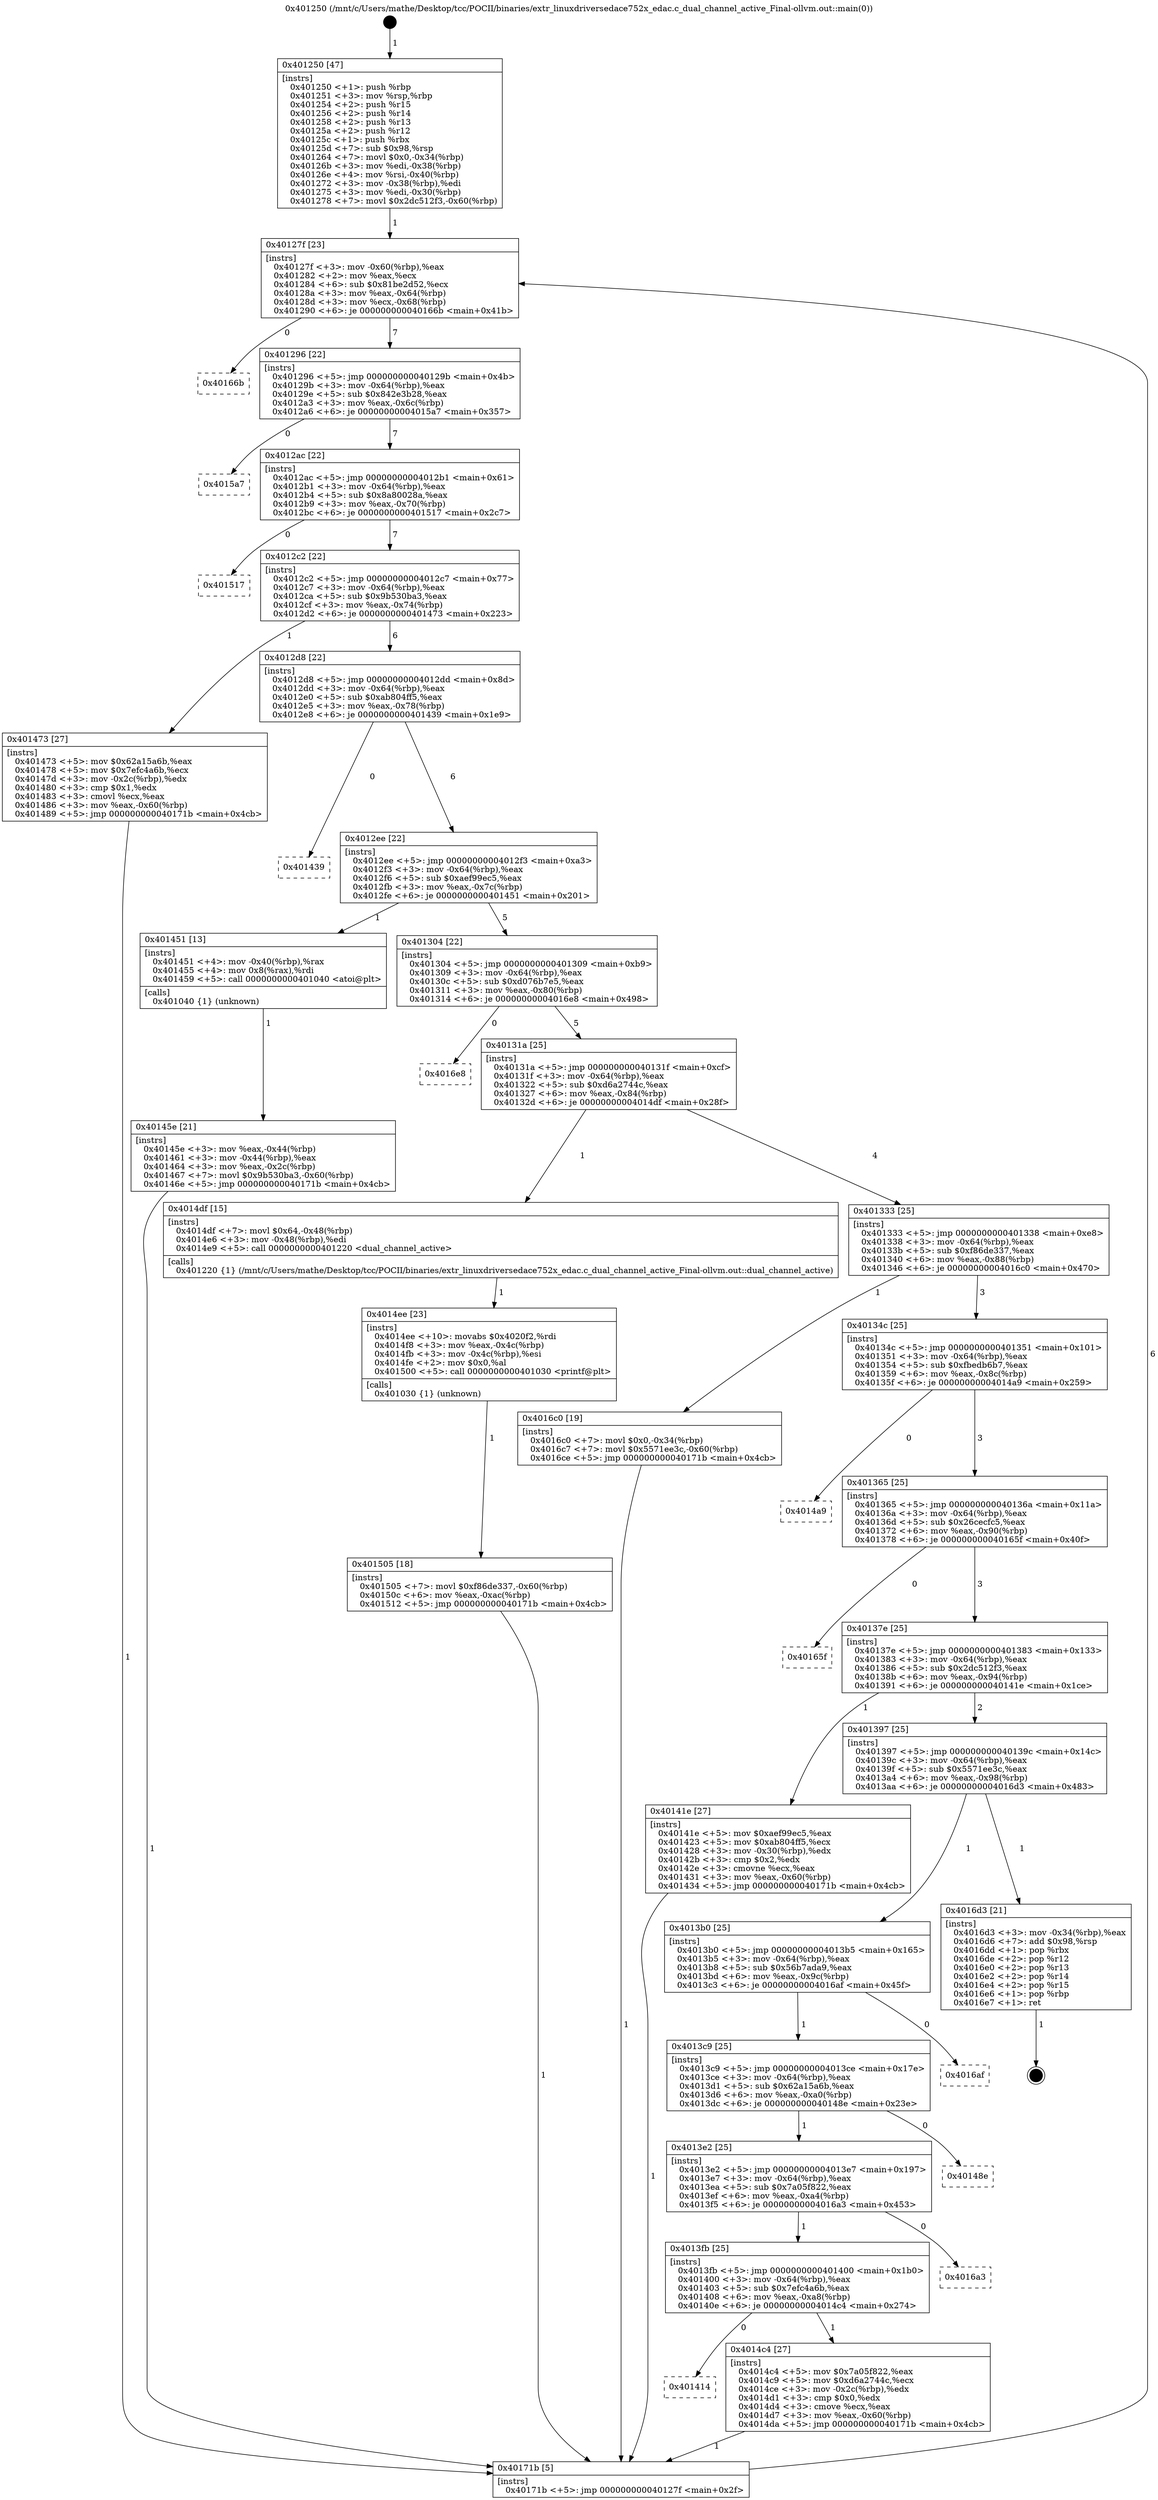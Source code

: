 digraph "0x401250" {
  label = "0x401250 (/mnt/c/Users/mathe/Desktop/tcc/POCII/binaries/extr_linuxdriversedace752x_edac.c_dual_channel_active_Final-ollvm.out::main(0))"
  labelloc = "t"
  node[shape=record]

  Entry [label="",width=0.3,height=0.3,shape=circle,fillcolor=black,style=filled]
  "0x40127f" [label="{
     0x40127f [23]\l
     | [instrs]\l
     &nbsp;&nbsp;0x40127f \<+3\>: mov -0x60(%rbp),%eax\l
     &nbsp;&nbsp;0x401282 \<+2\>: mov %eax,%ecx\l
     &nbsp;&nbsp;0x401284 \<+6\>: sub $0x81be2d52,%ecx\l
     &nbsp;&nbsp;0x40128a \<+3\>: mov %eax,-0x64(%rbp)\l
     &nbsp;&nbsp;0x40128d \<+3\>: mov %ecx,-0x68(%rbp)\l
     &nbsp;&nbsp;0x401290 \<+6\>: je 000000000040166b \<main+0x41b\>\l
  }"]
  "0x40166b" [label="{
     0x40166b\l
  }", style=dashed]
  "0x401296" [label="{
     0x401296 [22]\l
     | [instrs]\l
     &nbsp;&nbsp;0x401296 \<+5\>: jmp 000000000040129b \<main+0x4b\>\l
     &nbsp;&nbsp;0x40129b \<+3\>: mov -0x64(%rbp),%eax\l
     &nbsp;&nbsp;0x40129e \<+5\>: sub $0x842e3b28,%eax\l
     &nbsp;&nbsp;0x4012a3 \<+3\>: mov %eax,-0x6c(%rbp)\l
     &nbsp;&nbsp;0x4012a6 \<+6\>: je 00000000004015a7 \<main+0x357\>\l
  }"]
  Exit [label="",width=0.3,height=0.3,shape=circle,fillcolor=black,style=filled,peripheries=2]
  "0x4015a7" [label="{
     0x4015a7\l
  }", style=dashed]
  "0x4012ac" [label="{
     0x4012ac [22]\l
     | [instrs]\l
     &nbsp;&nbsp;0x4012ac \<+5\>: jmp 00000000004012b1 \<main+0x61\>\l
     &nbsp;&nbsp;0x4012b1 \<+3\>: mov -0x64(%rbp),%eax\l
     &nbsp;&nbsp;0x4012b4 \<+5\>: sub $0x8a80028a,%eax\l
     &nbsp;&nbsp;0x4012b9 \<+3\>: mov %eax,-0x70(%rbp)\l
     &nbsp;&nbsp;0x4012bc \<+6\>: je 0000000000401517 \<main+0x2c7\>\l
  }"]
  "0x401505" [label="{
     0x401505 [18]\l
     | [instrs]\l
     &nbsp;&nbsp;0x401505 \<+7\>: movl $0xf86de337,-0x60(%rbp)\l
     &nbsp;&nbsp;0x40150c \<+6\>: mov %eax,-0xac(%rbp)\l
     &nbsp;&nbsp;0x401512 \<+5\>: jmp 000000000040171b \<main+0x4cb\>\l
  }"]
  "0x401517" [label="{
     0x401517\l
  }", style=dashed]
  "0x4012c2" [label="{
     0x4012c2 [22]\l
     | [instrs]\l
     &nbsp;&nbsp;0x4012c2 \<+5\>: jmp 00000000004012c7 \<main+0x77\>\l
     &nbsp;&nbsp;0x4012c7 \<+3\>: mov -0x64(%rbp),%eax\l
     &nbsp;&nbsp;0x4012ca \<+5\>: sub $0x9b530ba3,%eax\l
     &nbsp;&nbsp;0x4012cf \<+3\>: mov %eax,-0x74(%rbp)\l
     &nbsp;&nbsp;0x4012d2 \<+6\>: je 0000000000401473 \<main+0x223\>\l
  }"]
  "0x4014ee" [label="{
     0x4014ee [23]\l
     | [instrs]\l
     &nbsp;&nbsp;0x4014ee \<+10\>: movabs $0x4020f2,%rdi\l
     &nbsp;&nbsp;0x4014f8 \<+3\>: mov %eax,-0x4c(%rbp)\l
     &nbsp;&nbsp;0x4014fb \<+3\>: mov -0x4c(%rbp),%esi\l
     &nbsp;&nbsp;0x4014fe \<+2\>: mov $0x0,%al\l
     &nbsp;&nbsp;0x401500 \<+5\>: call 0000000000401030 \<printf@plt\>\l
     | [calls]\l
     &nbsp;&nbsp;0x401030 \{1\} (unknown)\l
  }"]
  "0x401473" [label="{
     0x401473 [27]\l
     | [instrs]\l
     &nbsp;&nbsp;0x401473 \<+5\>: mov $0x62a15a6b,%eax\l
     &nbsp;&nbsp;0x401478 \<+5\>: mov $0x7efc4a6b,%ecx\l
     &nbsp;&nbsp;0x40147d \<+3\>: mov -0x2c(%rbp),%edx\l
     &nbsp;&nbsp;0x401480 \<+3\>: cmp $0x1,%edx\l
     &nbsp;&nbsp;0x401483 \<+3\>: cmovl %ecx,%eax\l
     &nbsp;&nbsp;0x401486 \<+3\>: mov %eax,-0x60(%rbp)\l
     &nbsp;&nbsp;0x401489 \<+5\>: jmp 000000000040171b \<main+0x4cb\>\l
  }"]
  "0x4012d8" [label="{
     0x4012d8 [22]\l
     | [instrs]\l
     &nbsp;&nbsp;0x4012d8 \<+5\>: jmp 00000000004012dd \<main+0x8d\>\l
     &nbsp;&nbsp;0x4012dd \<+3\>: mov -0x64(%rbp),%eax\l
     &nbsp;&nbsp;0x4012e0 \<+5\>: sub $0xab804ff5,%eax\l
     &nbsp;&nbsp;0x4012e5 \<+3\>: mov %eax,-0x78(%rbp)\l
     &nbsp;&nbsp;0x4012e8 \<+6\>: je 0000000000401439 \<main+0x1e9\>\l
  }"]
  "0x401414" [label="{
     0x401414\l
  }", style=dashed]
  "0x401439" [label="{
     0x401439\l
  }", style=dashed]
  "0x4012ee" [label="{
     0x4012ee [22]\l
     | [instrs]\l
     &nbsp;&nbsp;0x4012ee \<+5\>: jmp 00000000004012f3 \<main+0xa3\>\l
     &nbsp;&nbsp;0x4012f3 \<+3\>: mov -0x64(%rbp),%eax\l
     &nbsp;&nbsp;0x4012f6 \<+5\>: sub $0xaef99ec5,%eax\l
     &nbsp;&nbsp;0x4012fb \<+3\>: mov %eax,-0x7c(%rbp)\l
     &nbsp;&nbsp;0x4012fe \<+6\>: je 0000000000401451 \<main+0x201\>\l
  }"]
  "0x4014c4" [label="{
     0x4014c4 [27]\l
     | [instrs]\l
     &nbsp;&nbsp;0x4014c4 \<+5\>: mov $0x7a05f822,%eax\l
     &nbsp;&nbsp;0x4014c9 \<+5\>: mov $0xd6a2744c,%ecx\l
     &nbsp;&nbsp;0x4014ce \<+3\>: mov -0x2c(%rbp),%edx\l
     &nbsp;&nbsp;0x4014d1 \<+3\>: cmp $0x0,%edx\l
     &nbsp;&nbsp;0x4014d4 \<+3\>: cmove %ecx,%eax\l
     &nbsp;&nbsp;0x4014d7 \<+3\>: mov %eax,-0x60(%rbp)\l
     &nbsp;&nbsp;0x4014da \<+5\>: jmp 000000000040171b \<main+0x4cb\>\l
  }"]
  "0x401451" [label="{
     0x401451 [13]\l
     | [instrs]\l
     &nbsp;&nbsp;0x401451 \<+4\>: mov -0x40(%rbp),%rax\l
     &nbsp;&nbsp;0x401455 \<+4\>: mov 0x8(%rax),%rdi\l
     &nbsp;&nbsp;0x401459 \<+5\>: call 0000000000401040 \<atoi@plt\>\l
     | [calls]\l
     &nbsp;&nbsp;0x401040 \{1\} (unknown)\l
  }"]
  "0x401304" [label="{
     0x401304 [22]\l
     | [instrs]\l
     &nbsp;&nbsp;0x401304 \<+5\>: jmp 0000000000401309 \<main+0xb9\>\l
     &nbsp;&nbsp;0x401309 \<+3\>: mov -0x64(%rbp),%eax\l
     &nbsp;&nbsp;0x40130c \<+5\>: sub $0xd076b7e5,%eax\l
     &nbsp;&nbsp;0x401311 \<+3\>: mov %eax,-0x80(%rbp)\l
     &nbsp;&nbsp;0x401314 \<+6\>: je 00000000004016e8 \<main+0x498\>\l
  }"]
  "0x4013fb" [label="{
     0x4013fb [25]\l
     | [instrs]\l
     &nbsp;&nbsp;0x4013fb \<+5\>: jmp 0000000000401400 \<main+0x1b0\>\l
     &nbsp;&nbsp;0x401400 \<+3\>: mov -0x64(%rbp),%eax\l
     &nbsp;&nbsp;0x401403 \<+5\>: sub $0x7efc4a6b,%eax\l
     &nbsp;&nbsp;0x401408 \<+6\>: mov %eax,-0xa8(%rbp)\l
     &nbsp;&nbsp;0x40140e \<+6\>: je 00000000004014c4 \<main+0x274\>\l
  }"]
  "0x4016e8" [label="{
     0x4016e8\l
  }", style=dashed]
  "0x40131a" [label="{
     0x40131a [25]\l
     | [instrs]\l
     &nbsp;&nbsp;0x40131a \<+5\>: jmp 000000000040131f \<main+0xcf\>\l
     &nbsp;&nbsp;0x40131f \<+3\>: mov -0x64(%rbp),%eax\l
     &nbsp;&nbsp;0x401322 \<+5\>: sub $0xd6a2744c,%eax\l
     &nbsp;&nbsp;0x401327 \<+6\>: mov %eax,-0x84(%rbp)\l
     &nbsp;&nbsp;0x40132d \<+6\>: je 00000000004014df \<main+0x28f\>\l
  }"]
  "0x4016a3" [label="{
     0x4016a3\l
  }", style=dashed]
  "0x4014df" [label="{
     0x4014df [15]\l
     | [instrs]\l
     &nbsp;&nbsp;0x4014df \<+7\>: movl $0x64,-0x48(%rbp)\l
     &nbsp;&nbsp;0x4014e6 \<+3\>: mov -0x48(%rbp),%edi\l
     &nbsp;&nbsp;0x4014e9 \<+5\>: call 0000000000401220 \<dual_channel_active\>\l
     | [calls]\l
     &nbsp;&nbsp;0x401220 \{1\} (/mnt/c/Users/mathe/Desktop/tcc/POCII/binaries/extr_linuxdriversedace752x_edac.c_dual_channel_active_Final-ollvm.out::dual_channel_active)\l
  }"]
  "0x401333" [label="{
     0x401333 [25]\l
     | [instrs]\l
     &nbsp;&nbsp;0x401333 \<+5\>: jmp 0000000000401338 \<main+0xe8\>\l
     &nbsp;&nbsp;0x401338 \<+3\>: mov -0x64(%rbp),%eax\l
     &nbsp;&nbsp;0x40133b \<+5\>: sub $0xf86de337,%eax\l
     &nbsp;&nbsp;0x401340 \<+6\>: mov %eax,-0x88(%rbp)\l
     &nbsp;&nbsp;0x401346 \<+6\>: je 00000000004016c0 \<main+0x470\>\l
  }"]
  "0x4013e2" [label="{
     0x4013e2 [25]\l
     | [instrs]\l
     &nbsp;&nbsp;0x4013e2 \<+5\>: jmp 00000000004013e7 \<main+0x197\>\l
     &nbsp;&nbsp;0x4013e7 \<+3\>: mov -0x64(%rbp),%eax\l
     &nbsp;&nbsp;0x4013ea \<+5\>: sub $0x7a05f822,%eax\l
     &nbsp;&nbsp;0x4013ef \<+6\>: mov %eax,-0xa4(%rbp)\l
     &nbsp;&nbsp;0x4013f5 \<+6\>: je 00000000004016a3 \<main+0x453\>\l
  }"]
  "0x4016c0" [label="{
     0x4016c0 [19]\l
     | [instrs]\l
     &nbsp;&nbsp;0x4016c0 \<+7\>: movl $0x0,-0x34(%rbp)\l
     &nbsp;&nbsp;0x4016c7 \<+7\>: movl $0x5571ee3c,-0x60(%rbp)\l
     &nbsp;&nbsp;0x4016ce \<+5\>: jmp 000000000040171b \<main+0x4cb\>\l
  }"]
  "0x40134c" [label="{
     0x40134c [25]\l
     | [instrs]\l
     &nbsp;&nbsp;0x40134c \<+5\>: jmp 0000000000401351 \<main+0x101\>\l
     &nbsp;&nbsp;0x401351 \<+3\>: mov -0x64(%rbp),%eax\l
     &nbsp;&nbsp;0x401354 \<+5\>: sub $0xfbedb6b7,%eax\l
     &nbsp;&nbsp;0x401359 \<+6\>: mov %eax,-0x8c(%rbp)\l
     &nbsp;&nbsp;0x40135f \<+6\>: je 00000000004014a9 \<main+0x259\>\l
  }"]
  "0x40148e" [label="{
     0x40148e\l
  }", style=dashed]
  "0x4014a9" [label="{
     0x4014a9\l
  }", style=dashed]
  "0x401365" [label="{
     0x401365 [25]\l
     | [instrs]\l
     &nbsp;&nbsp;0x401365 \<+5\>: jmp 000000000040136a \<main+0x11a\>\l
     &nbsp;&nbsp;0x40136a \<+3\>: mov -0x64(%rbp),%eax\l
     &nbsp;&nbsp;0x40136d \<+5\>: sub $0x26cecfc5,%eax\l
     &nbsp;&nbsp;0x401372 \<+6\>: mov %eax,-0x90(%rbp)\l
     &nbsp;&nbsp;0x401378 \<+6\>: je 000000000040165f \<main+0x40f\>\l
  }"]
  "0x4013c9" [label="{
     0x4013c9 [25]\l
     | [instrs]\l
     &nbsp;&nbsp;0x4013c9 \<+5\>: jmp 00000000004013ce \<main+0x17e\>\l
     &nbsp;&nbsp;0x4013ce \<+3\>: mov -0x64(%rbp),%eax\l
     &nbsp;&nbsp;0x4013d1 \<+5\>: sub $0x62a15a6b,%eax\l
     &nbsp;&nbsp;0x4013d6 \<+6\>: mov %eax,-0xa0(%rbp)\l
     &nbsp;&nbsp;0x4013dc \<+6\>: je 000000000040148e \<main+0x23e\>\l
  }"]
  "0x40165f" [label="{
     0x40165f\l
  }", style=dashed]
  "0x40137e" [label="{
     0x40137e [25]\l
     | [instrs]\l
     &nbsp;&nbsp;0x40137e \<+5\>: jmp 0000000000401383 \<main+0x133\>\l
     &nbsp;&nbsp;0x401383 \<+3\>: mov -0x64(%rbp),%eax\l
     &nbsp;&nbsp;0x401386 \<+5\>: sub $0x2dc512f3,%eax\l
     &nbsp;&nbsp;0x40138b \<+6\>: mov %eax,-0x94(%rbp)\l
     &nbsp;&nbsp;0x401391 \<+6\>: je 000000000040141e \<main+0x1ce\>\l
  }"]
  "0x4016af" [label="{
     0x4016af\l
  }", style=dashed]
  "0x40141e" [label="{
     0x40141e [27]\l
     | [instrs]\l
     &nbsp;&nbsp;0x40141e \<+5\>: mov $0xaef99ec5,%eax\l
     &nbsp;&nbsp;0x401423 \<+5\>: mov $0xab804ff5,%ecx\l
     &nbsp;&nbsp;0x401428 \<+3\>: mov -0x30(%rbp),%edx\l
     &nbsp;&nbsp;0x40142b \<+3\>: cmp $0x2,%edx\l
     &nbsp;&nbsp;0x40142e \<+3\>: cmovne %ecx,%eax\l
     &nbsp;&nbsp;0x401431 \<+3\>: mov %eax,-0x60(%rbp)\l
     &nbsp;&nbsp;0x401434 \<+5\>: jmp 000000000040171b \<main+0x4cb\>\l
  }"]
  "0x401397" [label="{
     0x401397 [25]\l
     | [instrs]\l
     &nbsp;&nbsp;0x401397 \<+5\>: jmp 000000000040139c \<main+0x14c\>\l
     &nbsp;&nbsp;0x40139c \<+3\>: mov -0x64(%rbp),%eax\l
     &nbsp;&nbsp;0x40139f \<+5\>: sub $0x5571ee3c,%eax\l
     &nbsp;&nbsp;0x4013a4 \<+6\>: mov %eax,-0x98(%rbp)\l
     &nbsp;&nbsp;0x4013aa \<+6\>: je 00000000004016d3 \<main+0x483\>\l
  }"]
  "0x40171b" [label="{
     0x40171b [5]\l
     | [instrs]\l
     &nbsp;&nbsp;0x40171b \<+5\>: jmp 000000000040127f \<main+0x2f\>\l
  }"]
  "0x401250" [label="{
     0x401250 [47]\l
     | [instrs]\l
     &nbsp;&nbsp;0x401250 \<+1\>: push %rbp\l
     &nbsp;&nbsp;0x401251 \<+3\>: mov %rsp,%rbp\l
     &nbsp;&nbsp;0x401254 \<+2\>: push %r15\l
     &nbsp;&nbsp;0x401256 \<+2\>: push %r14\l
     &nbsp;&nbsp;0x401258 \<+2\>: push %r13\l
     &nbsp;&nbsp;0x40125a \<+2\>: push %r12\l
     &nbsp;&nbsp;0x40125c \<+1\>: push %rbx\l
     &nbsp;&nbsp;0x40125d \<+7\>: sub $0x98,%rsp\l
     &nbsp;&nbsp;0x401264 \<+7\>: movl $0x0,-0x34(%rbp)\l
     &nbsp;&nbsp;0x40126b \<+3\>: mov %edi,-0x38(%rbp)\l
     &nbsp;&nbsp;0x40126e \<+4\>: mov %rsi,-0x40(%rbp)\l
     &nbsp;&nbsp;0x401272 \<+3\>: mov -0x38(%rbp),%edi\l
     &nbsp;&nbsp;0x401275 \<+3\>: mov %edi,-0x30(%rbp)\l
     &nbsp;&nbsp;0x401278 \<+7\>: movl $0x2dc512f3,-0x60(%rbp)\l
  }"]
  "0x40145e" [label="{
     0x40145e [21]\l
     | [instrs]\l
     &nbsp;&nbsp;0x40145e \<+3\>: mov %eax,-0x44(%rbp)\l
     &nbsp;&nbsp;0x401461 \<+3\>: mov -0x44(%rbp),%eax\l
     &nbsp;&nbsp;0x401464 \<+3\>: mov %eax,-0x2c(%rbp)\l
     &nbsp;&nbsp;0x401467 \<+7\>: movl $0x9b530ba3,-0x60(%rbp)\l
     &nbsp;&nbsp;0x40146e \<+5\>: jmp 000000000040171b \<main+0x4cb\>\l
  }"]
  "0x4013b0" [label="{
     0x4013b0 [25]\l
     | [instrs]\l
     &nbsp;&nbsp;0x4013b0 \<+5\>: jmp 00000000004013b5 \<main+0x165\>\l
     &nbsp;&nbsp;0x4013b5 \<+3\>: mov -0x64(%rbp),%eax\l
     &nbsp;&nbsp;0x4013b8 \<+5\>: sub $0x56b7ada9,%eax\l
     &nbsp;&nbsp;0x4013bd \<+6\>: mov %eax,-0x9c(%rbp)\l
     &nbsp;&nbsp;0x4013c3 \<+6\>: je 00000000004016af \<main+0x45f\>\l
  }"]
  "0x4016d3" [label="{
     0x4016d3 [21]\l
     | [instrs]\l
     &nbsp;&nbsp;0x4016d3 \<+3\>: mov -0x34(%rbp),%eax\l
     &nbsp;&nbsp;0x4016d6 \<+7\>: add $0x98,%rsp\l
     &nbsp;&nbsp;0x4016dd \<+1\>: pop %rbx\l
     &nbsp;&nbsp;0x4016de \<+2\>: pop %r12\l
     &nbsp;&nbsp;0x4016e0 \<+2\>: pop %r13\l
     &nbsp;&nbsp;0x4016e2 \<+2\>: pop %r14\l
     &nbsp;&nbsp;0x4016e4 \<+2\>: pop %r15\l
     &nbsp;&nbsp;0x4016e6 \<+1\>: pop %rbp\l
     &nbsp;&nbsp;0x4016e7 \<+1\>: ret\l
  }"]
  Entry -> "0x401250" [label=" 1"]
  "0x40127f" -> "0x40166b" [label=" 0"]
  "0x40127f" -> "0x401296" [label=" 7"]
  "0x4016d3" -> Exit [label=" 1"]
  "0x401296" -> "0x4015a7" [label=" 0"]
  "0x401296" -> "0x4012ac" [label=" 7"]
  "0x4016c0" -> "0x40171b" [label=" 1"]
  "0x4012ac" -> "0x401517" [label=" 0"]
  "0x4012ac" -> "0x4012c2" [label=" 7"]
  "0x401505" -> "0x40171b" [label=" 1"]
  "0x4012c2" -> "0x401473" [label=" 1"]
  "0x4012c2" -> "0x4012d8" [label=" 6"]
  "0x4014ee" -> "0x401505" [label=" 1"]
  "0x4012d8" -> "0x401439" [label=" 0"]
  "0x4012d8" -> "0x4012ee" [label=" 6"]
  "0x4014df" -> "0x4014ee" [label=" 1"]
  "0x4012ee" -> "0x401451" [label=" 1"]
  "0x4012ee" -> "0x401304" [label=" 5"]
  "0x4014c4" -> "0x40171b" [label=" 1"]
  "0x401304" -> "0x4016e8" [label=" 0"]
  "0x401304" -> "0x40131a" [label=" 5"]
  "0x4013fb" -> "0x4014c4" [label=" 1"]
  "0x40131a" -> "0x4014df" [label=" 1"]
  "0x40131a" -> "0x401333" [label=" 4"]
  "0x4013fb" -> "0x401414" [label=" 0"]
  "0x401333" -> "0x4016c0" [label=" 1"]
  "0x401333" -> "0x40134c" [label=" 3"]
  "0x4013e2" -> "0x4016a3" [label=" 0"]
  "0x40134c" -> "0x4014a9" [label=" 0"]
  "0x40134c" -> "0x401365" [label=" 3"]
  "0x4013e2" -> "0x4013fb" [label=" 1"]
  "0x401365" -> "0x40165f" [label=" 0"]
  "0x401365" -> "0x40137e" [label=" 3"]
  "0x4013c9" -> "0x40148e" [label=" 0"]
  "0x40137e" -> "0x40141e" [label=" 1"]
  "0x40137e" -> "0x401397" [label=" 2"]
  "0x40141e" -> "0x40171b" [label=" 1"]
  "0x401250" -> "0x40127f" [label=" 1"]
  "0x40171b" -> "0x40127f" [label=" 6"]
  "0x401451" -> "0x40145e" [label=" 1"]
  "0x40145e" -> "0x40171b" [label=" 1"]
  "0x401473" -> "0x40171b" [label=" 1"]
  "0x4013c9" -> "0x4013e2" [label=" 1"]
  "0x401397" -> "0x4016d3" [label=" 1"]
  "0x401397" -> "0x4013b0" [label=" 1"]
  "0x4013b0" -> "0x4013c9" [label=" 1"]
  "0x4013b0" -> "0x4016af" [label=" 0"]
}
